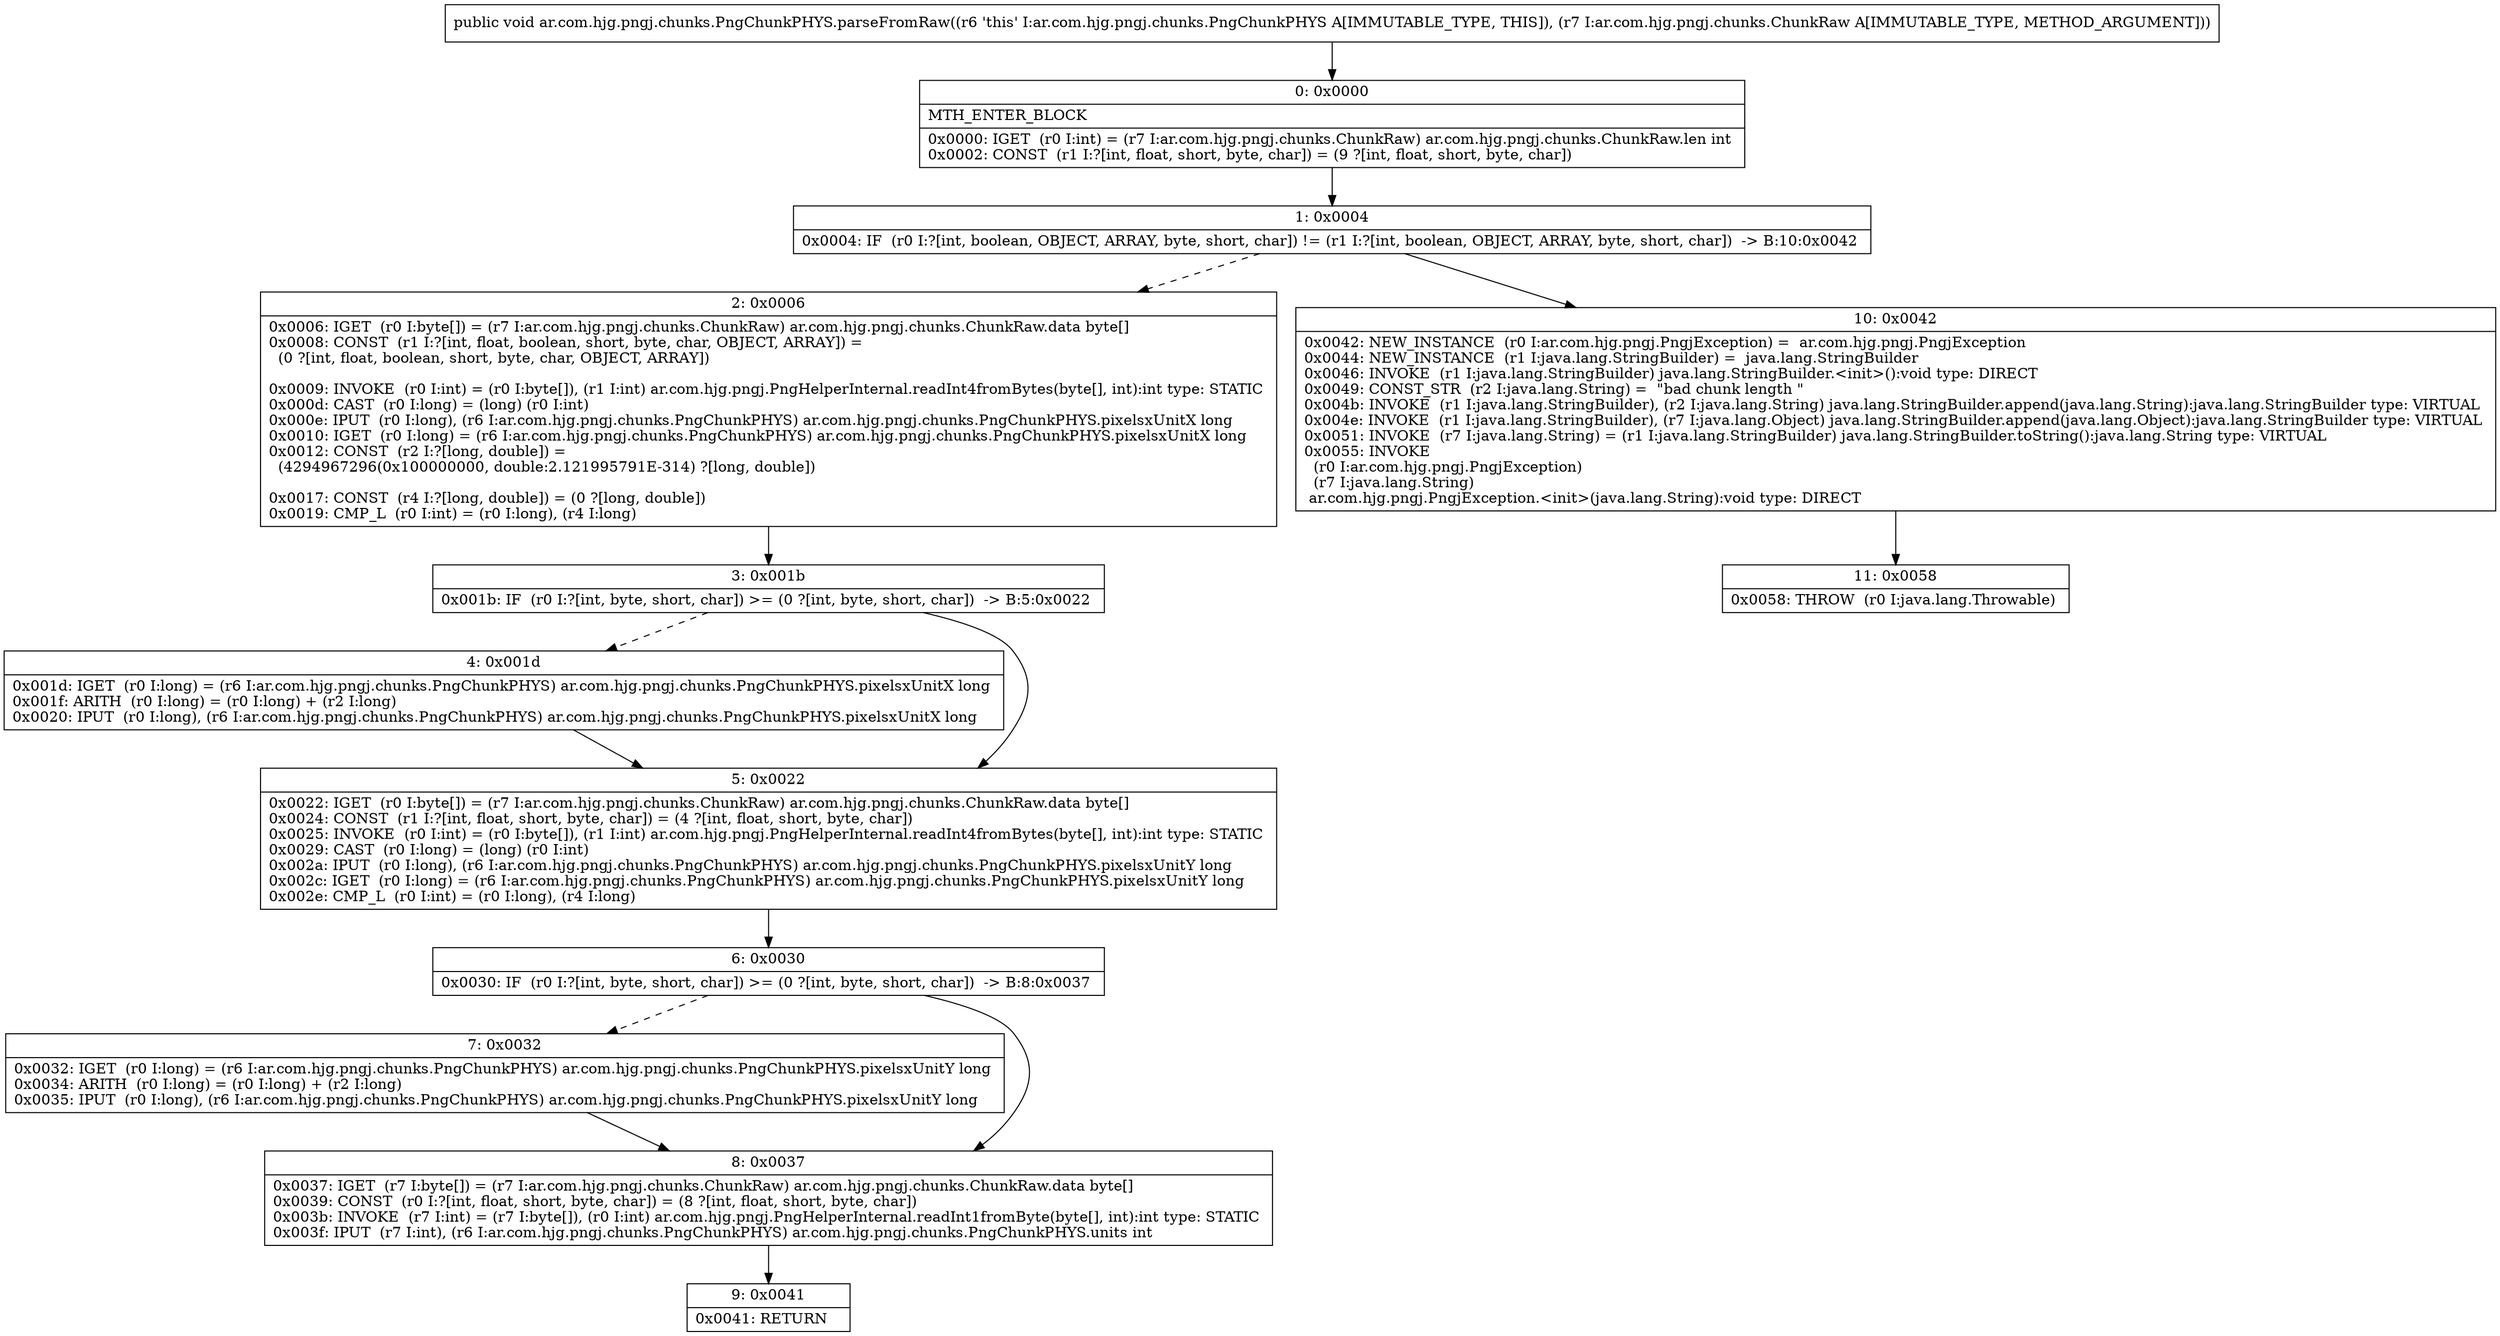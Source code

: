 digraph "CFG forar.com.hjg.pngj.chunks.PngChunkPHYS.parseFromRaw(Lar\/com\/hjg\/pngj\/chunks\/ChunkRaw;)V" {
Node_0 [shape=record,label="{0\:\ 0x0000|MTH_ENTER_BLOCK\l|0x0000: IGET  (r0 I:int) = (r7 I:ar.com.hjg.pngj.chunks.ChunkRaw) ar.com.hjg.pngj.chunks.ChunkRaw.len int \l0x0002: CONST  (r1 I:?[int, float, short, byte, char]) = (9 ?[int, float, short, byte, char]) \l}"];
Node_1 [shape=record,label="{1\:\ 0x0004|0x0004: IF  (r0 I:?[int, boolean, OBJECT, ARRAY, byte, short, char]) != (r1 I:?[int, boolean, OBJECT, ARRAY, byte, short, char])  \-\> B:10:0x0042 \l}"];
Node_2 [shape=record,label="{2\:\ 0x0006|0x0006: IGET  (r0 I:byte[]) = (r7 I:ar.com.hjg.pngj.chunks.ChunkRaw) ar.com.hjg.pngj.chunks.ChunkRaw.data byte[] \l0x0008: CONST  (r1 I:?[int, float, boolean, short, byte, char, OBJECT, ARRAY]) = \l  (0 ?[int, float, boolean, short, byte, char, OBJECT, ARRAY])\l \l0x0009: INVOKE  (r0 I:int) = (r0 I:byte[]), (r1 I:int) ar.com.hjg.pngj.PngHelperInternal.readInt4fromBytes(byte[], int):int type: STATIC \l0x000d: CAST  (r0 I:long) = (long) (r0 I:int) \l0x000e: IPUT  (r0 I:long), (r6 I:ar.com.hjg.pngj.chunks.PngChunkPHYS) ar.com.hjg.pngj.chunks.PngChunkPHYS.pixelsxUnitX long \l0x0010: IGET  (r0 I:long) = (r6 I:ar.com.hjg.pngj.chunks.PngChunkPHYS) ar.com.hjg.pngj.chunks.PngChunkPHYS.pixelsxUnitX long \l0x0012: CONST  (r2 I:?[long, double]) = \l  (4294967296(0x100000000, double:2.121995791E\-314) ?[long, double])\l \l0x0017: CONST  (r4 I:?[long, double]) = (0 ?[long, double]) \l0x0019: CMP_L  (r0 I:int) = (r0 I:long), (r4 I:long) \l}"];
Node_3 [shape=record,label="{3\:\ 0x001b|0x001b: IF  (r0 I:?[int, byte, short, char]) \>= (0 ?[int, byte, short, char])  \-\> B:5:0x0022 \l}"];
Node_4 [shape=record,label="{4\:\ 0x001d|0x001d: IGET  (r0 I:long) = (r6 I:ar.com.hjg.pngj.chunks.PngChunkPHYS) ar.com.hjg.pngj.chunks.PngChunkPHYS.pixelsxUnitX long \l0x001f: ARITH  (r0 I:long) = (r0 I:long) + (r2 I:long) \l0x0020: IPUT  (r0 I:long), (r6 I:ar.com.hjg.pngj.chunks.PngChunkPHYS) ar.com.hjg.pngj.chunks.PngChunkPHYS.pixelsxUnitX long \l}"];
Node_5 [shape=record,label="{5\:\ 0x0022|0x0022: IGET  (r0 I:byte[]) = (r7 I:ar.com.hjg.pngj.chunks.ChunkRaw) ar.com.hjg.pngj.chunks.ChunkRaw.data byte[] \l0x0024: CONST  (r1 I:?[int, float, short, byte, char]) = (4 ?[int, float, short, byte, char]) \l0x0025: INVOKE  (r0 I:int) = (r0 I:byte[]), (r1 I:int) ar.com.hjg.pngj.PngHelperInternal.readInt4fromBytes(byte[], int):int type: STATIC \l0x0029: CAST  (r0 I:long) = (long) (r0 I:int) \l0x002a: IPUT  (r0 I:long), (r6 I:ar.com.hjg.pngj.chunks.PngChunkPHYS) ar.com.hjg.pngj.chunks.PngChunkPHYS.pixelsxUnitY long \l0x002c: IGET  (r0 I:long) = (r6 I:ar.com.hjg.pngj.chunks.PngChunkPHYS) ar.com.hjg.pngj.chunks.PngChunkPHYS.pixelsxUnitY long \l0x002e: CMP_L  (r0 I:int) = (r0 I:long), (r4 I:long) \l}"];
Node_6 [shape=record,label="{6\:\ 0x0030|0x0030: IF  (r0 I:?[int, byte, short, char]) \>= (0 ?[int, byte, short, char])  \-\> B:8:0x0037 \l}"];
Node_7 [shape=record,label="{7\:\ 0x0032|0x0032: IGET  (r0 I:long) = (r6 I:ar.com.hjg.pngj.chunks.PngChunkPHYS) ar.com.hjg.pngj.chunks.PngChunkPHYS.pixelsxUnitY long \l0x0034: ARITH  (r0 I:long) = (r0 I:long) + (r2 I:long) \l0x0035: IPUT  (r0 I:long), (r6 I:ar.com.hjg.pngj.chunks.PngChunkPHYS) ar.com.hjg.pngj.chunks.PngChunkPHYS.pixelsxUnitY long \l}"];
Node_8 [shape=record,label="{8\:\ 0x0037|0x0037: IGET  (r7 I:byte[]) = (r7 I:ar.com.hjg.pngj.chunks.ChunkRaw) ar.com.hjg.pngj.chunks.ChunkRaw.data byte[] \l0x0039: CONST  (r0 I:?[int, float, short, byte, char]) = (8 ?[int, float, short, byte, char]) \l0x003b: INVOKE  (r7 I:int) = (r7 I:byte[]), (r0 I:int) ar.com.hjg.pngj.PngHelperInternal.readInt1fromByte(byte[], int):int type: STATIC \l0x003f: IPUT  (r7 I:int), (r6 I:ar.com.hjg.pngj.chunks.PngChunkPHYS) ar.com.hjg.pngj.chunks.PngChunkPHYS.units int \l}"];
Node_9 [shape=record,label="{9\:\ 0x0041|0x0041: RETURN   \l}"];
Node_10 [shape=record,label="{10\:\ 0x0042|0x0042: NEW_INSTANCE  (r0 I:ar.com.hjg.pngj.PngjException) =  ar.com.hjg.pngj.PngjException \l0x0044: NEW_INSTANCE  (r1 I:java.lang.StringBuilder) =  java.lang.StringBuilder \l0x0046: INVOKE  (r1 I:java.lang.StringBuilder) java.lang.StringBuilder.\<init\>():void type: DIRECT \l0x0049: CONST_STR  (r2 I:java.lang.String) =  \"bad chunk length \" \l0x004b: INVOKE  (r1 I:java.lang.StringBuilder), (r2 I:java.lang.String) java.lang.StringBuilder.append(java.lang.String):java.lang.StringBuilder type: VIRTUAL \l0x004e: INVOKE  (r1 I:java.lang.StringBuilder), (r7 I:java.lang.Object) java.lang.StringBuilder.append(java.lang.Object):java.lang.StringBuilder type: VIRTUAL \l0x0051: INVOKE  (r7 I:java.lang.String) = (r1 I:java.lang.StringBuilder) java.lang.StringBuilder.toString():java.lang.String type: VIRTUAL \l0x0055: INVOKE  \l  (r0 I:ar.com.hjg.pngj.PngjException)\l  (r7 I:java.lang.String)\l ar.com.hjg.pngj.PngjException.\<init\>(java.lang.String):void type: DIRECT \l}"];
Node_11 [shape=record,label="{11\:\ 0x0058|0x0058: THROW  (r0 I:java.lang.Throwable) \l}"];
MethodNode[shape=record,label="{public void ar.com.hjg.pngj.chunks.PngChunkPHYS.parseFromRaw((r6 'this' I:ar.com.hjg.pngj.chunks.PngChunkPHYS A[IMMUTABLE_TYPE, THIS]), (r7 I:ar.com.hjg.pngj.chunks.ChunkRaw A[IMMUTABLE_TYPE, METHOD_ARGUMENT])) }"];
MethodNode -> Node_0;
Node_0 -> Node_1;
Node_1 -> Node_2[style=dashed];
Node_1 -> Node_10;
Node_2 -> Node_3;
Node_3 -> Node_4[style=dashed];
Node_3 -> Node_5;
Node_4 -> Node_5;
Node_5 -> Node_6;
Node_6 -> Node_7[style=dashed];
Node_6 -> Node_8;
Node_7 -> Node_8;
Node_8 -> Node_9;
Node_10 -> Node_11;
}

